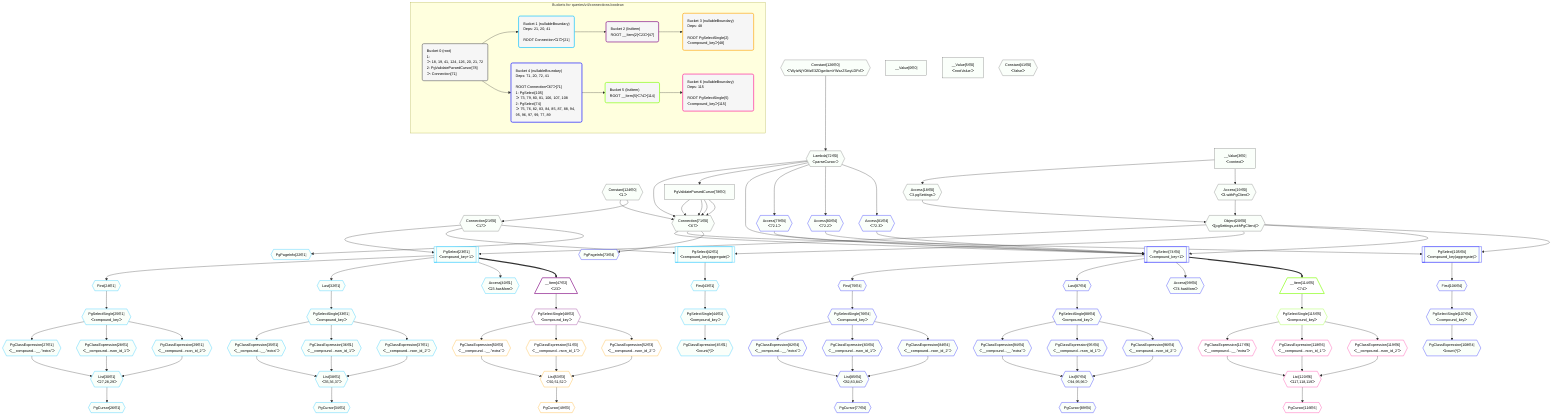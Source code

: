 %%{init: {'themeVariables': { 'fontSize': '12px'}}}%%
graph TD
    classDef path fill:#eee,stroke:#000,color:#000
    classDef plan fill:#fff,stroke-width:1px,color:#000
    classDef itemplan fill:#fff,stroke-width:2px,color:#000
    classDef unbatchedplan fill:#dff,stroke-width:1px,color:#000
    classDef sideeffectplan fill:#fcc,stroke-width:2px,color:#000
    classDef bucket fill:#f6f6f6,color:#000,stroke-width:2px,text-align:left


    %% plan dependencies
    Connection71{{"Connection[71∈0]<br />ᐸ67ᐳ"}}:::plan
    Constant124{{"Constant[124∈0]<br />ᐸ1ᐳ"}}:::plan
    Lambda72{{"Lambda[72∈0]<br />ᐸparseCursorᐳ"}}:::plan
    PgValidateParsedCursor78["PgValidateParsedCursor[78∈0]"]:::plan
    Constant124 & Lambda72 & PgValidateParsedCursor78 & PgValidateParsedCursor78 & PgValidateParsedCursor78 & PgValidateParsedCursor78 --> Connection71
    Object20{{"Object[20∈0]<br />ᐸ{pgSettings,withPgClient}ᐳ"}}:::plan
    Access18{{"Access[18∈0]<br />ᐸ3.pgSettingsᐳ"}}:::plan
    Access19{{"Access[19∈0]<br />ᐸ3.withPgClientᐳ"}}:::plan
    Access18 & Access19 --> Object20
    __Value3["__Value[3∈0]<br />ᐸcontextᐳ"]:::plan
    __Value3 --> Access18
    __Value3 --> Access19
    Connection21{{"Connection[21∈0]<br />ᐸ17ᐳ"}}:::plan
    Constant124 --> Connection21
    Constant126{{"Constant[126∈0]<br />ᐸ'WyIzNjY0MzE3ZDgwIixmYWxzZSwyLDFd'ᐳ"}}:::plan
    Constant126 --> Lambda72
    Lambda72 --> PgValidateParsedCursor78
    __Value0["__Value[0∈0]"]:::plan
    __Value5["__Value[5∈0]<br />ᐸrootValueᐳ"]:::plan
    Constant41{{"Constant[41∈0]<br />ᐸfalseᐳ"}}:::plan
    List30{{"List[30∈1]<br />ᐸ27,28,29ᐳ"}}:::plan
    PgClassExpression27{{"PgClassExpression[27∈1]<br />ᐸ__compound...__.”extra”ᐳ"}}:::plan
    PgClassExpression28{{"PgClassExpression[28∈1]<br />ᐸ__compound...rson_id_1”ᐳ"}}:::plan
    PgClassExpression29{{"PgClassExpression[29∈1]<br />ᐸ__compound...rson_id_2”ᐳ"}}:::plan
    PgClassExpression27 & PgClassExpression28 & PgClassExpression29 --> List30
    List38{{"List[38∈1]<br />ᐸ35,36,37ᐳ"}}:::plan
    PgClassExpression35{{"PgClassExpression[35∈1]<br />ᐸ__compound...__.”extra”ᐳ"}}:::plan
    PgClassExpression36{{"PgClassExpression[36∈1]<br />ᐸ__compound...rson_id_1”ᐳ"}}:::plan
    PgClassExpression37{{"PgClassExpression[37∈1]<br />ᐸ__compound...rson_id_2”ᐳ"}}:::plan
    PgClassExpression35 & PgClassExpression36 & PgClassExpression37 --> List38
    PgSelect23[["PgSelect[23∈1]<br />ᐸcompound_key+1ᐳ"]]:::plan
    Object20 & Connection21 --> PgSelect23
    PgSelect42[["PgSelect[42∈1]<br />ᐸcompound_key(aggregate)ᐳ"]]:::plan
    Object20 & Connection21 --> PgSelect42
    PgPageInfo22{{"PgPageInfo[22∈1]"}}:::plan
    Connection21 --> PgPageInfo22
    First24{{"First[24∈1]"}}:::plan
    PgSelect23 --> First24
    PgSelectSingle25{{"PgSelectSingle[25∈1]<br />ᐸcompound_keyᐳ"}}:::plan
    First24 --> PgSelectSingle25
    PgCursor26{{"PgCursor[26∈1]"}}:::plan
    List30 --> PgCursor26
    PgSelectSingle25 --> PgClassExpression27
    PgSelectSingle25 --> PgClassExpression28
    PgSelectSingle25 --> PgClassExpression29
    Last32{{"Last[32∈1]"}}:::plan
    PgSelect23 --> Last32
    PgSelectSingle33{{"PgSelectSingle[33∈1]<br />ᐸcompound_keyᐳ"}}:::plan
    Last32 --> PgSelectSingle33
    PgCursor34{{"PgCursor[34∈1]"}}:::plan
    List38 --> PgCursor34
    PgSelectSingle33 --> PgClassExpression35
    PgSelectSingle33 --> PgClassExpression36
    PgSelectSingle33 --> PgClassExpression37
    Access40{{"Access[40∈1]<br />ᐸ23.hasMoreᐳ"}}:::plan
    PgSelect23 --> Access40
    First43{{"First[43∈1]"}}:::plan
    PgSelect42 --> First43
    PgSelectSingle44{{"PgSelectSingle[44∈1]<br />ᐸcompound_keyᐳ"}}:::plan
    First43 --> PgSelectSingle44
    PgClassExpression45{{"PgClassExpression[45∈1]<br />ᐸcount(*)ᐳ"}}:::plan
    PgSelectSingle44 --> PgClassExpression45
    __Item47[/"__Item[47∈2]<br />ᐸ23ᐳ"\]:::itemplan
    PgSelect23 ==> __Item47
    PgSelectSingle48{{"PgSelectSingle[48∈2]<br />ᐸcompound_keyᐳ"}}:::plan
    __Item47 --> PgSelectSingle48
    List53{{"List[53∈3]<br />ᐸ50,51,52ᐳ"}}:::plan
    PgClassExpression50{{"PgClassExpression[50∈3]<br />ᐸ__compound...__.”extra”ᐳ"}}:::plan
    PgClassExpression51{{"PgClassExpression[51∈3]<br />ᐸ__compound...rson_id_1”ᐳ"}}:::plan
    PgClassExpression52{{"PgClassExpression[52∈3]<br />ᐸ__compound...rson_id_2”ᐳ"}}:::plan
    PgClassExpression50 & PgClassExpression51 & PgClassExpression52 --> List53
    PgCursor49{{"PgCursor[49∈3]"}}:::plan
    List53 --> PgCursor49
    PgSelectSingle48 --> PgClassExpression50
    PgSelectSingle48 --> PgClassExpression51
    PgSelectSingle48 --> PgClassExpression52
    PgSelect74[["PgSelect[74∈4]<br />ᐸcompound_key+1ᐳ"]]:::plan
    Access79{{"Access[79∈4]<br />ᐸ72.1ᐳ"}}:::plan
    Access80{{"Access[80∈4]<br />ᐸ72.2ᐳ"}}:::plan
    Access81{{"Access[81∈4]<br />ᐸ72.3ᐳ"}}:::plan
    Object20 & Connection71 & Lambda72 & Access79 & Access80 & Access81 --> PgSelect74
    List85{{"List[85∈4]<br />ᐸ82,83,84ᐳ"}}:::plan
    PgClassExpression82{{"PgClassExpression[82∈4]<br />ᐸ__compound...__.”extra”ᐳ"}}:::plan
    PgClassExpression83{{"PgClassExpression[83∈4]<br />ᐸ__compound...rson_id_1”ᐳ"}}:::plan
    PgClassExpression84{{"PgClassExpression[84∈4]<br />ᐸ__compound...rson_id_2”ᐳ"}}:::plan
    PgClassExpression82 & PgClassExpression83 & PgClassExpression84 --> List85
    List97{{"List[97∈4]<br />ᐸ94,95,96ᐳ"}}:::plan
    PgClassExpression94{{"PgClassExpression[94∈4]<br />ᐸ__compound...__.”extra”ᐳ"}}:::plan
    PgClassExpression95{{"PgClassExpression[95∈4]<br />ᐸ__compound...rson_id_1”ᐳ"}}:::plan
    PgClassExpression96{{"PgClassExpression[96∈4]<br />ᐸ__compound...rson_id_2”ᐳ"}}:::plan
    PgClassExpression94 & PgClassExpression95 & PgClassExpression96 --> List97
    PgSelect105[["PgSelect[105∈4]<br />ᐸcompound_key(aggregate)ᐳ"]]:::plan
    Object20 & Connection71 --> PgSelect105
    PgPageInfo73{{"PgPageInfo[73∈4]"}}:::plan
    Connection71 --> PgPageInfo73
    First75{{"First[75∈4]"}}:::plan
    PgSelect74 --> First75
    PgSelectSingle76{{"PgSelectSingle[76∈4]<br />ᐸcompound_keyᐳ"}}:::plan
    First75 --> PgSelectSingle76
    PgCursor77{{"PgCursor[77∈4]"}}:::plan
    List85 --> PgCursor77
    Lambda72 --> Access79
    Lambda72 --> Access80
    Lambda72 --> Access81
    PgSelectSingle76 --> PgClassExpression82
    PgSelectSingle76 --> PgClassExpression83
    PgSelectSingle76 --> PgClassExpression84
    Last87{{"Last[87∈4]"}}:::plan
    PgSelect74 --> Last87
    PgSelectSingle88{{"PgSelectSingle[88∈4]<br />ᐸcompound_keyᐳ"}}:::plan
    Last87 --> PgSelectSingle88
    PgCursor89{{"PgCursor[89∈4]"}}:::plan
    List97 --> PgCursor89
    PgSelectSingle88 --> PgClassExpression94
    PgSelectSingle88 --> PgClassExpression95
    PgSelectSingle88 --> PgClassExpression96
    Access99{{"Access[99∈4]<br />ᐸ74.hasMoreᐳ"}}:::plan
    PgSelect74 --> Access99
    First106{{"First[106∈4]"}}:::plan
    PgSelect105 --> First106
    PgSelectSingle107{{"PgSelectSingle[107∈4]<br />ᐸcompound_keyᐳ"}}:::plan
    First106 --> PgSelectSingle107
    PgClassExpression108{{"PgClassExpression[108∈4]<br />ᐸcount(*)ᐳ"}}:::plan
    PgSelectSingle107 --> PgClassExpression108
    __Item114[/"__Item[114∈5]<br />ᐸ74ᐳ"\]:::itemplan
    PgSelect74 ==> __Item114
    PgSelectSingle115{{"PgSelectSingle[115∈5]<br />ᐸcompound_keyᐳ"}}:::plan
    __Item114 --> PgSelectSingle115
    List120{{"List[120∈6]<br />ᐸ117,118,119ᐳ"}}:::plan
    PgClassExpression117{{"PgClassExpression[117∈6]<br />ᐸ__compound...__.”extra”ᐳ"}}:::plan
    PgClassExpression118{{"PgClassExpression[118∈6]<br />ᐸ__compound...rson_id_1”ᐳ"}}:::plan
    PgClassExpression119{{"PgClassExpression[119∈6]<br />ᐸ__compound...rson_id_2”ᐳ"}}:::plan
    PgClassExpression117 & PgClassExpression118 & PgClassExpression119 --> List120
    PgCursor116{{"PgCursor[116∈6]"}}:::plan
    List120 --> PgCursor116
    PgSelectSingle115 --> PgClassExpression117
    PgSelectSingle115 --> PgClassExpression118
    PgSelectSingle115 --> PgClassExpression119

    %% define steps

    subgraph "Buckets for queries/v4/connections.boolean"
    Bucket0("Bucket 0 (root)<br />1: <br />ᐳ: 18, 19, 41, 124, 126, 20, 21, 72<br />2: PgValidateParsedCursor[78]<br />ᐳ: Connection[71]"):::bucket
    classDef bucket0 stroke:#696969
    class Bucket0,__Value0,__Value3,__Value5,Access18,Access19,Object20,Connection21,Constant41,Connection71,Lambda72,PgValidateParsedCursor78,Constant124,Constant126 bucket0
    Bucket1("Bucket 1 (nullableBoundary)<br />Deps: 21, 20, 41<br /><br />ROOT Connectionᐸ17ᐳ[21]"):::bucket
    classDef bucket1 stroke:#00bfff
    class Bucket1,PgPageInfo22,PgSelect23,First24,PgSelectSingle25,PgCursor26,PgClassExpression27,PgClassExpression28,PgClassExpression29,List30,Last32,PgSelectSingle33,PgCursor34,PgClassExpression35,PgClassExpression36,PgClassExpression37,List38,Access40,PgSelect42,First43,PgSelectSingle44,PgClassExpression45 bucket1
    Bucket2("Bucket 2 (listItem)<br />ROOT __Item{2}ᐸ23ᐳ[47]"):::bucket
    classDef bucket2 stroke:#7f007f
    class Bucket2,__Item47,PgSelectSingle48 bucket2
    Bucket3("Bucket 3 (nullableBoundary)<br />Deps: 48<br /><br />ROOT PgSelectSingle{2}ᐸcompound_keyᐳ[48]"):::bucket
    classDef bucket3 stroke:#ffa500
    class Bucket3,PgCursor49,PgClassExpression50,PgClassExpression51,PgClassExpression52,List53 bucket3
    Bucket4("Bucket 4 (nullableBoundary)<br />Deps: 71, 20, 72, 41<br /><br />ROOT Connectionᐸ67ᐳ[71]<br />1: PgSelect[105]<br />ᐳ: 73, 79, 80, 81, 106, 107, 108<br />2: PgSelect[74]<br />ᐳ: 75, 76, 82, 83, 84, 85, 87, 88, 94, 95, 96, 97, 99, 77, 89"):::bucket
    classDef bucket4 stroke:#0000ff
    class Bucket4,PgPageInfo73,PgSelect74,First75,PgSelectSingle76,PgCursor77,Access79,Access80,Access81,PgClassExpression82,PgClassExpression83,PgClassExpression84,List85,Last87,PgSelectSingle88,PgCursor89,PgClassExpression94,PgClassExpression95,PgClassExpression96,List97,Access99,PgSelect105,First106,PgSelectSingle107,PgClassExpression108 bucket4
    Bucket5("Bucket 5 (listItem)<br />ROOT __Item{5}ᐸ74ᐳ[114]"):::bucket
    classDef bucket5 stroke:#7fff00
    class Bucket5,__Item114,PgSelectSingle115 bucket5
    Bucket6("Bucket 6 (nullableBoundary)<br />Deps: 115<br /><br />ROOT PgSelectSingle{5}ᐸcompound_keyᐳ[115]"):::bucket
    classDef bucket6 stroke:#ff1493
    class Bucket6,PgCursor116,PgClassExpression117,PgClassExpression118,PgClassExpression119,List120 bucket6
    Bucket0 --> Bucket1 & Bucket4
    Bucket1 --> Bucket2
    Bucket2 --> Bucket3
    Bucket4 --> Bucket5
    Bucket5 --> Bucket6
    classDef unary fill:#fafffa,borderWidth:8px
    class Connection71,Object20,Access18,Access19,Connection21,Lambda72,PgValidateParsedCursor78,__Value0,__Value3,__Value5,Constant41,Constant124,Constant126,List30,List38,PgSelect23,PgSelect42,PgPageInfo22,First24,PgSelectSingle25,PgCursor26,PgClassExpression27,PgClassExpression28,PgClassExpression29,Last32,PgSelectSingle33,PgCursor34,PgClassExpression35,PgClassExpression36,PgClassExpression37,Access40,First43,PgSelectSingle44,PgClassExpression45,PgSelect74,List85,List97,PgSelect105,PgPageInfo73,First75,PgSelectSingle76,PgCursor77,Access79,Access80,Access81,PgClassExpression82,PgClassExpression83,PgClassExpression84,Last87,PgSelectSingle88,PgCursor89,PgClassExpression94,PgClassExpression95,PgClassExpression96,Access99,First106,PgSelectSingle107,PgClassExpression108 unary
    end